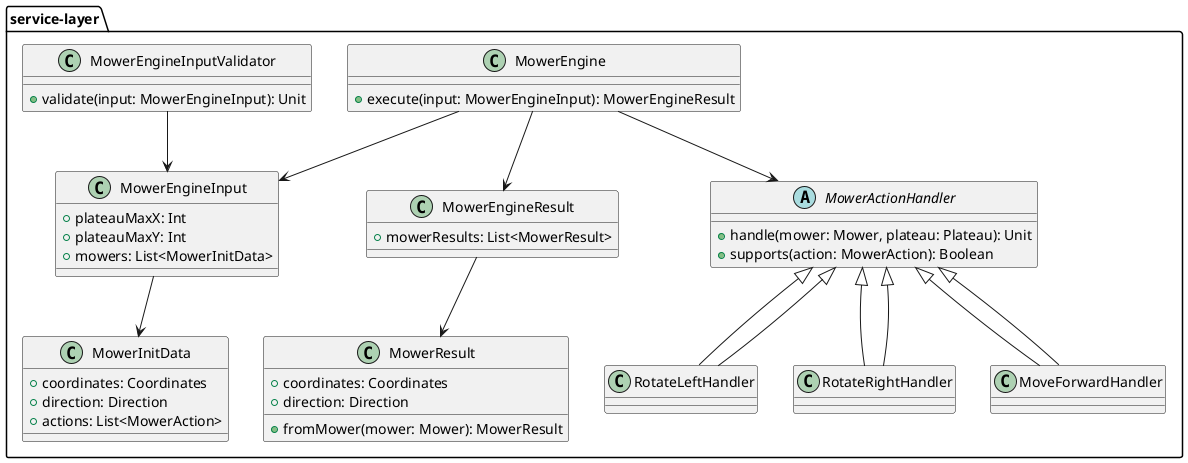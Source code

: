 @startuml
' Service Layer Class Diagram

package service-layer {

  class MowerEngineInput {
    +plateauMaxX: Int
    +plateauMaxY: Int
    +mowers: List<MowerInitData>
  }

  class MowerInitData {
    +coordinates: Coordinates
    +direction: Direction
    +actions: List<MowerAction>
  }

  class MowerEngineResult {
    +mowerResults: List<MowerResult>
  }

  class MowerResult {
    +coordinates: Coordinates
    +direction: Direction
    +fromMower(mower: Mower): MowerResult
  }

  class MowerEngine {
    +execute(input: MowerEngineInput): MowerEngineResult
  }

  class MowerEngineInputValidator {
    +validate(input: MowerEngineInput): Unit
  }

  abstract class MowerActionHandler {
    +handle(mower: Mower, plateau: Plateau): Unit
    +supports(action: MowerAction): Boolean
  }

  class RotateLeftHandler extends MowerActionHandler
  class RotateRightHandler extends MowerActionHandler
  class MoveForwardHandler extends MowerActionHandler
}

' Relationships
MowerEngineInput --> MowerInitData
MowerEngineResult --> MowerResult
MowerEngine --> MowerEngineInput
MowerEngine --> MowerEngineResult
MowerEngine --> MowerActionHandler
MowerEngineInputValidator --> MowerEngineInput
MowerActionHandler <|-- RotateLeftHandler
MowerActionHandler <|-- RotateRightHandler
MowerActionHandler <|-- MoveForwardHandler

@enduml

